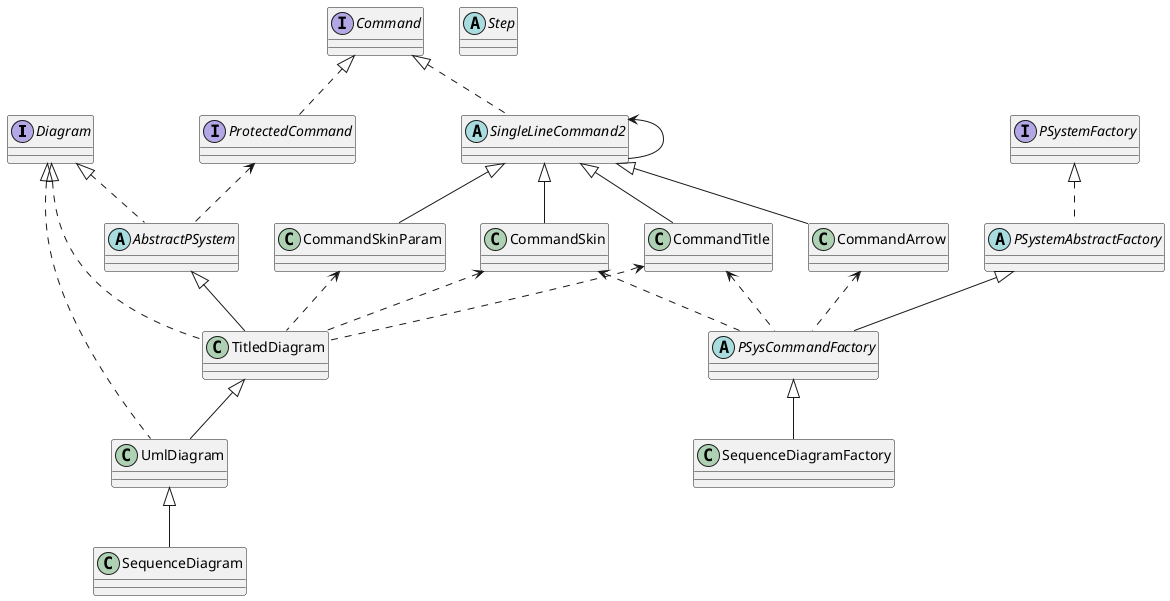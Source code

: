 @startuml
interface Diagram
interface ProtectedCommand
interface Command
abstract AbstractPSystem
abstract SingleLineCommand2
class TitledDiagram
class CommandTitle
class CommandSkinParam
class CommandSkin
class UmlDiagram
class CommandArrow
class SequenceDiagram
interface PSystemFactory
abstract PSystemAbstractFactory
abstract PSysCommandFactory
class SequenceDiagramFactory
abstract Step

Diagram <|.. AbstractPSystem
Diagram <|.. TitledDiagram
Diagram <|.. UmlDiagram
UmlDiagram <|-- SequenceDiagram
AbstractPSystem <|-- TitledDiagram
TitledDiagram <|-- UmlDiagram
CommandTitle <.. TitledDiagram
CommandSkinParam <.. TitledDiagram
CommandSkin <.. TitledDiagram
Command <|.. SingleLineCommand2
SingleLineCommand2 <|-- CommandTitle
SingleLineCommand2 <|-- CommandSkinParam
SingleLineCommand2 <|-- CommandSkin
SingleLineCommand2 <-- SingleLineCommand2
SingleLineCommand2 <|-- CommandArrow
PSystemFactory <|.. PSystemAbstractFactory
PSystemAbstractFactory <|-- PSysCommandFactory
PSysCommandFactory <|--SequenceDiagramFactory
CommandTitle <.. PSysCommandFactory
CommandArrow <.. PSysCommandFactory
CommandSkin <.. PSysCommandFactory
ProtectedCommand <.. AbstractPSystem
Command <|.. ProtectedCommand
@enduml
